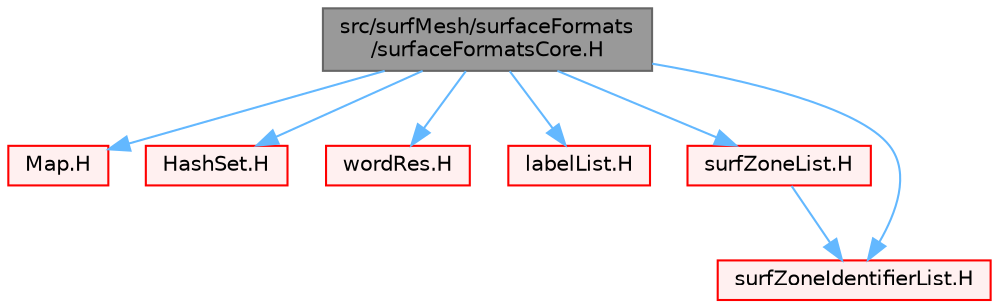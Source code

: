 digraph "src/surfMesh/surfaceFormats/surfaceFormatsCore.H"
{
 // LATEX_PDF_SIZE
  bgcolor="transparent";
  edge [fontname=Helvetica,fontsize=10,labelfontname=Helvetica,labelfontsize=10];
  node [fontname=Helvetica,fontsize=10,shape=box,height=0.2,width=0.4];
  Node1 [id="Node000001",label="src/surfMesh/surfaceFormats\l/surfaceFormatsCore.H",height=0.2,width=0.4,color="gray40", fillcolor="grey60", style="filled", fontcolor="black",tooltip=" "];
  Node1 -> Node2 [id="edge1_Node000001_Node000002",color="steelblue1",style="solid",tooltip=" "];
  Node2 [id="Node000002",label="Map.H",height=0.2,width=0.4,color="red", fillcolor="#FFF0F0", style="filled",URL="$Map_8H.html",tooltip=" "];
  Node1 -> Node85 [id="edge2_Node000001_Node000085",color="steelblue1",style="solid",tooltip=" "];
  Node85 [id="Node000085",label="HashSet.H",height=0.2,width=0.4,color="red", fillcolor="#FFF0F0", style="filled",URL="$HashSet_8H.html",tooltip=" "];
  Node1 -> Node104 [id="edge3_Node000001_Node000104",color="steelblue1",style="solid",tooltip=" "];
  Node104 [id="Node000104",label="wordRes.H",height=0.2,width=0.4,color="red", fillcolor="#FFF0F0", style="filled",URL="$wordRes_8H.html",tooltip=" "];
  Node1 -> Node106 [id="edge4_Node000001_Node000106",color="steelblue1",style="solid",tooltip=" "];
  Node106 [id="Node000106",label="labelList.H",height=0.2,width=0.4,color="red", fillcolor="#FFF0F0", style="filled",URL="$labelList_8H.html",tooltip=" "];
  Node1 -> Node120 [id="edge5_Node000001_Node000120",color="steelblue1",style="solid",tooltip=" "];
  Node120 [id="Node000120",label="surfZoneList.H",height=0.2,width=0.4,color="red", fillcolor="#FFF0F0", style="filled",URL="$surfZoneList_8H.html",tooltip=" "];
  Node120 -> Node146 [id="edge6_Node000120_Node000146",color="steelblue1",style="solid",tooltip=" "];
  Node146 [id="Node000146",label="surfZoneIdentifierList.H",height=0.2,width=0.4,color="red", fillcolor="#FFF0F0", style="filled",URL="$surfZoneIdentifierList_8H.html",tooltip=" "];
  Node1 -> Node146 [id="edge7_Node000001_Node000146",color="steelblue1",style="solid",tooltip=" "];
}
